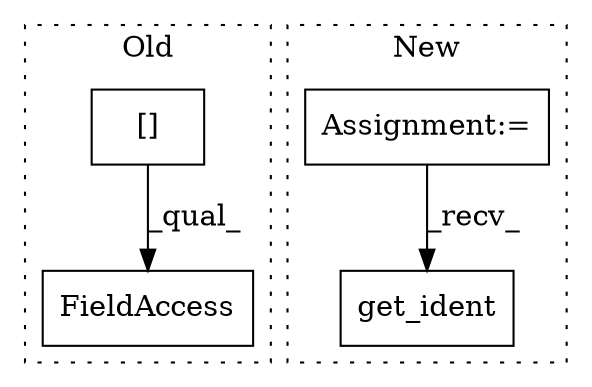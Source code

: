 digraph G {
subgraph cluster0 {
2 [label="FieldAccess" a="22" s="2857" l="35" shape="box"];
4 [label="[]" a="2" s="2857,2884" l="20,1" shape="box"];
label = "Old";
style="dotted";
}
subgraph cluster1 {
1 [label="get_ident" a="32" s="2983" l="11" shape="box"];
3 [label="Assignment:=" a="7" s="2389" l="6" shape="box"];
label = "New";
style="dotted";
}
3 -> 1 [label="_recv_"];
4 -> 2 [label="_qual_"];
}